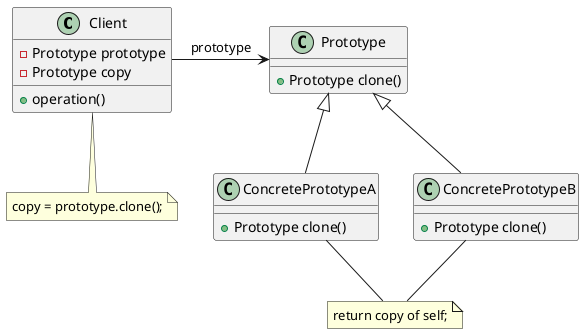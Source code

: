 @startuml 

skinparam DefaultFontName PingFangSC-Regular

class Client{
    - Prototype prototype
    - Prototype copy
    + operation()
}

class Prototype{
    + Prototype clone()
}
class ConcretePrototypeA{
    + Prototype clone()
}
class ConcretePrototypeB{
    + Prototype clone()
}

note bottom of Client
copy = prototype.clone();
end note

note "return copy of self;" as n1
ConcretePrototypeA -- n1
ConcretePrototypeB -- n1

Client -> Prototype : "prototype"
Prototype <|-- ConcretePrototypeA
Prototype <|-- ConcretePrototypeB

@enduml